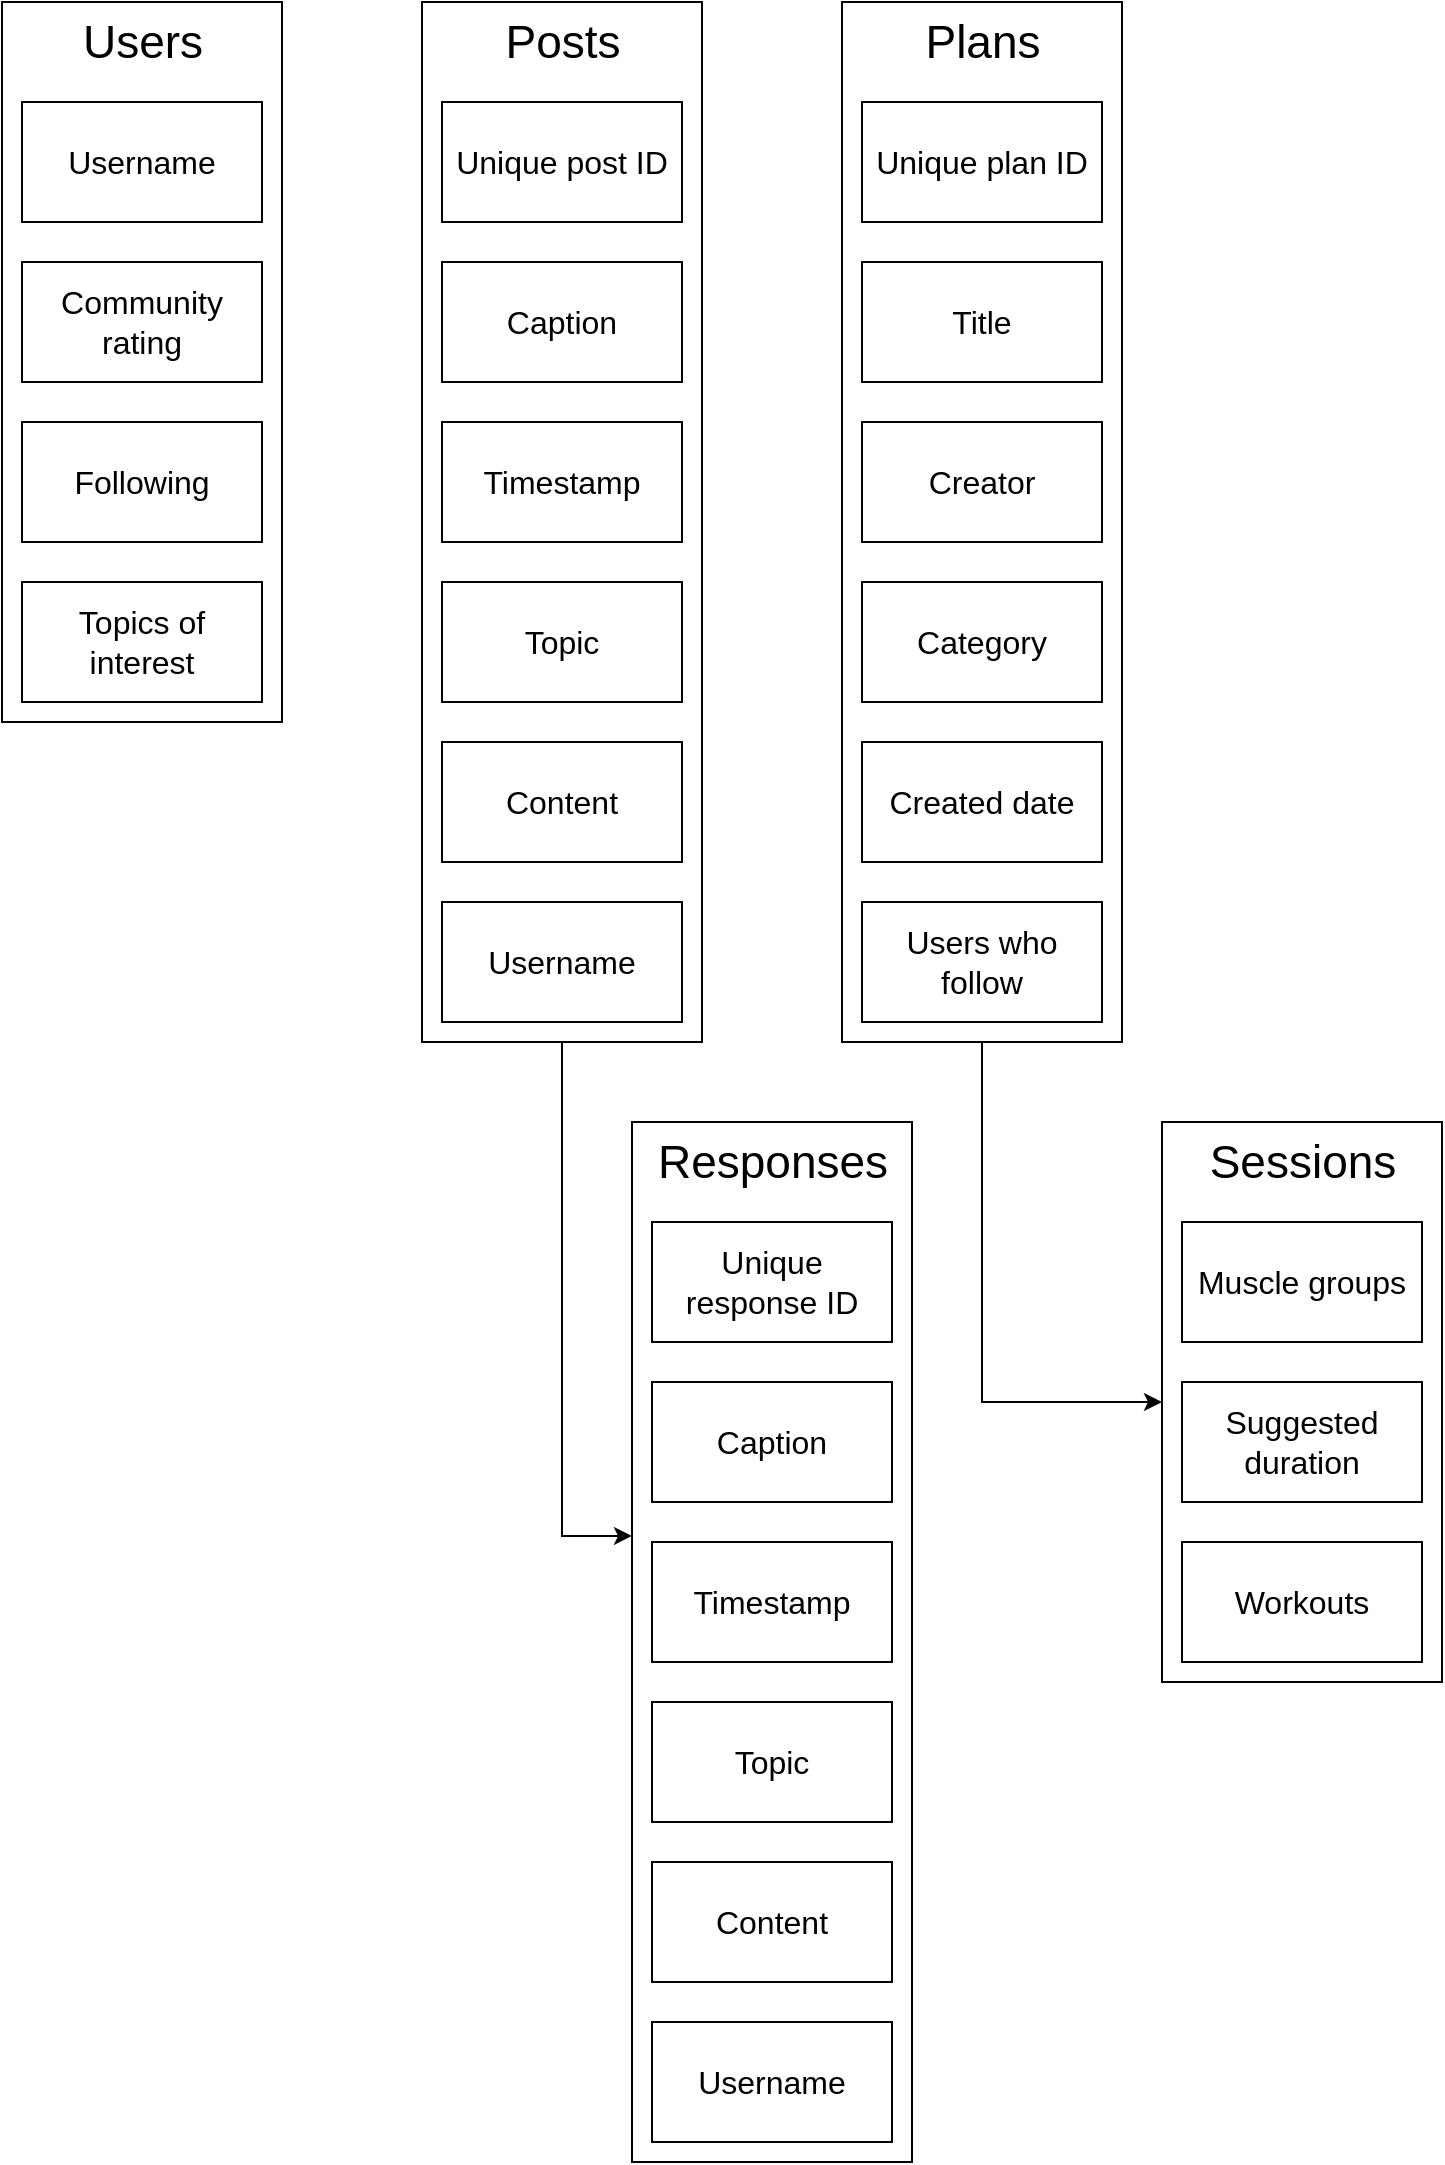 <mxfile version="13.10.4" type="github">
  <diagram id="O44F6LSMyTjG574kcMWW" name="Page-1">
    <mxGraphModel dx="2076" dy="1160" grid="1" gridSize="10" guides="1" tooltips="1" connect="1" arrows="1" fold="1" page="1" pageScale="1" pageWidth="850" pageHeight="1100" math="0" shadow="0">
      <root>
        <mxCell id="0" />
        <mxCell id="1" parent="0" />
        <mxCell id="nZPYKRQLn7P3eo--qqiw-4" value="" style="rounded=0;whiteSpace=wrap;html=1;" vertex="1" parent="1">
          <mxGeometry x="70" y="110" width="140" height="360" as="geometry" />
        </mxCell>
        <mxCell id="U8Y4y8M3PIToL53fr3h2-3" value="&lt;font style=&quot;font-size: 23px&quot;&gt;Users&lt;/font&gt;" style="text;html=1;align=center;verticalAlign=middle;resizable=0;points=[];autosize=1;" parent="1" vertex="1">
          <mxGeometry x="100" y="120" width="80" height="20" as="geometry" />
        </mxCell>
        <mxCell id="U8Y4y8M3PIToL53fr3h2-4" value="&lt;font style=&quot;font-size: 16px&quot;&gt;Username&lt;/font&gt;" style="rounded=0;whiteSpace=wrap;html=1;" parent="1" vertex="1">
          <mxGeometry x="80" y="160" width="120" height="60" as="geometry" />
        </mxCell>
        <mxCell id="nZPYKRQLn7P3eo--qqiw-1" value="&lt;font style=&quot;font-size: 16px&quot;&gt;Community rating&lt;/font&gt;" style="rounded=0;whiteSpace=wrap;html=1;" vertex="1" parent="1">
          <mxGeometry x="80" y="240" width="120" height="60" as="geometry" />
        </mxCell>
        <mxCell id="nZPYKRQLn7P3eo--qqiw-2" value="&lt;font style=&quot;font-size: 16px&quot;&gt;Following&lt;/font&gt;" style="rounded=0;whiteSpace=wrap;html=1;" vertex="1" parent="1">
          <mxGeometry x="80" y="320" width="120" height="60" as="geometry" />
        </mxCell>
        <mxCell id="nZPYKRQLn7P3eo--qqiw-3" value="&lt;font style=&quot;font-size: 16px&quot;&gt;Topics of interest&lt;/font&gt;" style="rounded=0;whiteSpace=wrap;html=1;" vertex="1" parent="1">
          <mxGeometry x="80" y="400" width="120" height="60" as="geometry" />
        </mxCell>
        <mxCell id="nZPYKRQLn7P3eo--qqiw-37" style="edgeStyle=orthogonalEdgeStyle;rounded=0;orthogonalLoop=1;jettySize=auto;html=1;exitX=0.5;exitY=1;exitDx=0;exitDy=0;entryX=0;entryY=0.398;entryDx=0;entryDy=0;entryPerimeter=0;" edge="1" parent="1" source="nZPYKRQLn7P3eo--qqiw-5" target="nZPYKRQLn7P3eo--qqiw-13">
          <mxGeometry relative="1" as="geometry" />
        </mxCell>
        <mxCell id="nZPYKRQLn7P3eo--qqiw-5" value="" style="rounded=0;whiteSpace=wrap;html=1;" vertex="1" parent="1">
          <mxGeometry x="280" y="110" width="140" height="520" as="geometry" />
        </mxCell>
        <mxCell id="nZPYKRQLn7P3eo--qqiw-6" value="&lt;font style=&quot;font-size: 23px&quot;&gt;Posts&lt;/font&gt;" style="text;html=1;align=center;verticalAlign=middle;resizable=0;points=[];autosize=1;" vertex="1" parent="1">
          <mxGeometry x="315" y="120" width="70" height="20" as="geometry" />
        </mxCell>
        <mxCell id="nZPYKRQLn7P3eo--qqiw-7" value="&lt;font style=&quot;font-size: 16px&quot;&gt;Unique post ID&lt;/font&gt;" style="rounded=0;whiteSpace=wrap;html=1;" vertex="1" parent="1">
          <mxGeometry x="290" y="160" width="120" height="60" as="geometry" />
        </mxCell>
        <mxCell id="nZPYKRQLn7P3eo--qqiw-8" value="&lt;font style=&quot;font-size: 16px&quot;&gt;Caption&lt;/font&gt;" style="rounded=0;whiteSpace=wrap;html=1;" vertex="1" parent="1">
          <mxGeometry x="290" y="240" width="120" height="60" as="geometry" />
        </mxCell>
        <mxCell id="nZPYKRQLn7P3eo--qqiw-9" value="&lt;font style=&quot;font-size: 16px&quot;&gt;Timestamp&lt;/font&gt;" style="rounded=0;whiteSpace=wrap;html=1;" vertex="1" parent="1">
          <mxGeometry x="290" y="320" width="120" height="60" as="geometry" />
        </mxCell>
        <mxCell id="nZPYKRQLn7P3eo--qqiw-10" value="&lt;font style=&quot;font-size: 16px&quot;&gt;Topic&lt;/font&gt;" style="rounded=0;whiteSpace=wrap;html=1;" vertex="1" parent="1">
          <mxGeometry x="290" y="400" width="120" height="60" as="geometry" />
        </mxCell>
        <mxCell id="nZPYKRQLn7P3eo--qqiw-11" value="&lt;font style=&quot;font-size: 16px&quot;&gt;Content&lt;/font&gt;" style="rounded=0;whiteSpace=wrap;html=1;" vertex="1" parent="1">
          <mxGeometry x="290" y="480" width="120" height="60" as="geometry" />
        </mxCell>
        <mxCell id="nZPYKRQLn7P3eo--qqiw-12" value="&lt;font style=&quot;font-size: 16px&quot;&gt;Username&lt;/font&gt;" style="rounded=0;whiteSpace=wrap;html=1;" vertex="1" parent="1">
          <mxGeometry x="290" y="560" width="120" height="60" as="geometry" />
        </mxCell>
        <mxCell id="nZPYKRQLn7P3eo--qqiw-13" value="" style="rounded=0;whiteSpace=wrap;html=1;" vertex="1" parent="1">
          <mxGeometry x="385" y="670" width="140" height="520" as="geometry" />
        </mxCell>
        <mxCell id="nZPYKRQLn7P3eo--qqiw-14" value="&lt;font style=&quot;font-size: 23px&quot;&gt;Responses&lt;/font&gt;" style="text;html=1;align=center;verticalAlign=middle;resizable=0;points=[];autosize=1;" vertex="1" parent="1">
          <mxGeometry x="390" y="680" width="130" height="20" as="geometry" />
        </mxCell>
        <mxCell id="nZPYKRQLn7P3eo--qqiw-15" value="&lt;font style=&quot;font-size: 16px&quot;&gt;Unique response ID&lt;/font&gt;" style="rounded=0;whiteSpace=wrap;html=1;" vertex="1" parent="1">
          <mxGeometry x="395" y="720" width="120" height="60" as="geometry" />
        </mxCell>
        <mxCell id="nZPYKRQLn7P3eo--qqiw-16" value="&lt;font style=&quot;font-size: 16px&quot;&gt;Caption&lt;/font&gt;" style="rounded=0;whiteSpace=wrap;html=1;" vertex="1" parent="1">
          <mxGeometry x="395" y="800" width="120" height="60" as="geometry" />
        </mxCell>
        <mxCell id="nZPYKRQLn7P3eo--qqiw-17" value="&lt;font style=&quot;font-size: 16px&quot;&gt;Timestamp&lt;/font&gt;" style="rounded=0;whiteSpace=wrap;html=1;" vertex="1" parent="1">
          <mxGeometry x="395" y="880" width="120" height="60" as="geometry" />
        </mxCell>
        <mxCell id="nZPYKRQLn7P3eo--qqiw-18" value="&lt;font style=&quot;font-size: 16px&quot;&gt;Topic&lt;/font&gt;" style="rounded=0;whiteSpace=wrap;html=1;" vertex="1" parent="1">
          <mxGeometry x="395" y="960" width="120" height="60" as="geometry" />
        </mxCell>
        <mxCell id="nZPYKRQLn7P3eo--qqiw-19" value="&lt;font style=&quot;font-size: 16px&quot;&gt;Content&lt;/font&gt;" style="rounded=0;whiteSpace=wrap;html=1;" vertex="1" parent="1">
          <mxGeometry x="395" y="1040" width="120" height="60" as="geometry" />
        </mxCell>
        <mxCell id="nZPYKRQLn7P3eo--qqiw-20" value="&lt;font style=&quot;font-size: 16px&quot;&gt;Username&lt;/font&gt;" style="rounded=0;whiteSpace=wrap;html=1;" vertex="1" parent="1">
          <mxGeometry x="395" y="1120" width="120" height="60" as="geometry" />
        </mxCell>
        <mxCell id="nZPYKRQLn7P3eo--qqiw-38" style="edgeStyle=orthogonalEdgeStyle;rounded=0;orthogonalLoop=1;jettySize=auto;html=1;exitX=0.5;exitY=1;exitDx=0;exitDy=0;entryX=0;entryY=0.5;entryDx=0;entryDy=0;" edge="1" parent="1" source="nZPYKRQLn7P3eo--qqiw-21" target="nZPYKRQLn7P3eo--qqiw-29">
          <mxGeometry relative="1" as="geometry" />
        </mxCell>
        <mxCell id="nZPYKRQLn7P3eo--qqiw-21" value="" style="rounded=0;whiteSpace=wrap;html=1;" vertex="1" parent="1">
          <mxGeometry x="490" y="110" width="140" height="520" as="geometry" />
        </mxCell>
        <mxCell id="nZPYKRQLn7P3eo--qqiw-22" value="&lt;font style=&quot;font-size: 23px&quot;&gt;Plans&lt;/font&gt;" style="text;html=1;align=center;verticalAlign=middle;resizable=0;points=[];autosize=1;" vertex="1" parent="1">
          <mxGeometry x="525" y="120" width="70" height="20" as="geometry" />
        </mxCell>
        <mxCell id="nZPYKRQLn7P3eo--qqiw-23" value="&lt;font style=&quot;font-size: 16px&quot;&gt;Unique plan ID&lt;/font&gt;" style="rounded=0;whiteSpace=wrap;html=1;" vertex="1" parent="1">
          <mxGeometry x="500" y="160" width="120" height="60" as="geometry" />
        </mxCell>
        <mxCell id="nZPYKRQLn7P3eo--qqiw-24" value="&lt;font style=&quot;font-size: 16px&quot;&gt;Title&lt;/font&gt;" style="rounded=0;whiteSpace=wrap;html=1;" vertex="1" parent="1">
          <mxGeometry x="500" y="240" width="120" height="60" as="geometry" />
        </mxCell>
        <mxCell id="nZPYKRQLn7P3eo--qqiw-25" value="&lt;font style=&quot;font-size: 16px&quot;&gt;Creator&lt;/font&gt;" style="rounded=0;whiteSpace=wrap;html=1;" vertex="1" parent="1">
          <mxGeometry x="500" y="320" width="120" height="60" as="geometry" />
        </mxCell>
        <mxCell id="nZPYKRQLn7P3eo--qqiw-26" value="&lt;font style=&quot;font-size: 16px&quot;&gt;Category&lt;/font&gt;" style="rounded=0;whiteSpace=wrap;html=1;" vertex="1" parent="1">
          <mxGeometry x="500" y="400" width="120" height="60" as="geometry" />
        </mxCell>
        <mxCell id="nZPYKRQLn7P3eo--qqiw-27" value="&lt;font style=&quot;font-size: 16px&quot;&gt;Created date&lt;/font&gt;" style="rounded=0;whiteSpace=wrap;html=1;" vertex="1" parent="1">
          <mxGeometry x="500" y="480" width="120" height="60" as="geometry" />
        </mxCell>
        <mxCell id="nZPYKRQLn7P3eo--qqiw-28" value="&lt;span style=&quot;font-size: 16px&quot;&gt;Users who follow&lt;/span&gt;" style="rounded=0;whiteSpace=wrap;html=1;" vertex="1" parent="1">
          <mxGeometry x="500" y="560" width="120" height="60" as="geometry" />
        </mxCell>
        <mxCell id="nZPYKRQLn7P3eo--qqiw-29" value="" style="rounded=0;whiteSpace=wrap;html=1;" vertex="1" parent="1">
          <mxGeometry x="650" y="670" width="140" height="280" as="geometry" />
        </mxCell>
        <mxCell id="nZPYKRQLn7P3eo--qqiw-30" value="&lt;font style=&quot;font-size: 23px&quot;&gt;Sessions&lt;/font&gt;" style="text;html=1;align=center;verticalAlign=middle;resizable=0;points=[];autosize=1;" vertex="1" parent="1">
          <mxGeometry x="665" y="680" width="110" height="20" as="geometry" />
        </mxCell>
        <mxCell id="nZPYKRQLn7P3eo--qqiw-31" value="&lt;font style=&quot;font-size: 16px&quot;&gt;Muscle groups&lt;/font&gt;" style="rounded=0;whiteSpace=wrap;html=1;" vertex="1" parent="1">
          <mxGeometry x="660" y="720" width="120" height="60" as="geometry" />
        </mxCell>
        <mxCell id="nZPYKRQLn7P3eo--qqiw-32" value="&lt;font style=&quot;font-size: 16px&quot;&gt;Suggested duration&lt;/font&gt;" style="rounded=0;whiteSpace=wrap;html=1;" vertex="1" parent="1">
          <mxGeometry x="660" y="800" width="120" height="60" as="geometry" />
        </mxCell>
        <mxCell id="nZPYKRQLn7P3eo--qqiw-33" value="&lt;font style=&quot;font-size: 16px&quot;&gt;Workouts&lt;/font&gt;" style="rounded=0;whiteSpace=wrap;html=1;" vertex="1" parent="1">
          <mxGeometry x="660" y="880" width="120" height="60" as="geometry" />
        </mxCell>
      </root>
    </mxGraphModel>
  </diagram>
</mxfile>
